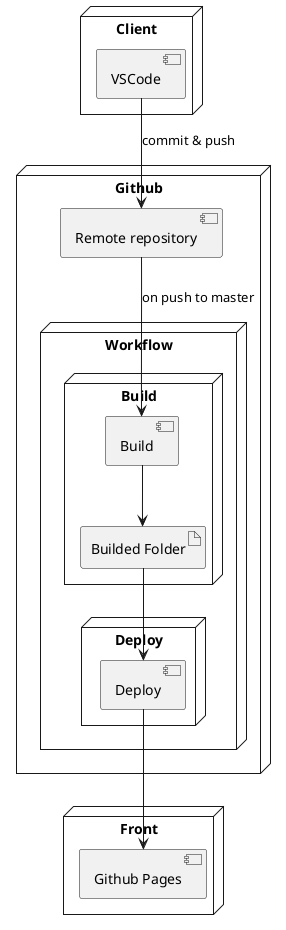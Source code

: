 @startuml deployment
node "Client" as client {
    [VSCode]
}

node "Github" as gh {
    [Remote repository] as repo
    node "Workflow" as wf {

        node "Build" as wfb {
            [Build]
            artifact "Builded Folder" as builded
        }

        node "Deploy" as wfd {
            [Deploy]
        }
    }
}

node "Front" as front {
    [Github Pages] as ghp
}

VSCode --> repo : commit & push
repo --> Build : on push to master
Build --> builded
builded --> Deploy
Deploy --> ghp

@enduml